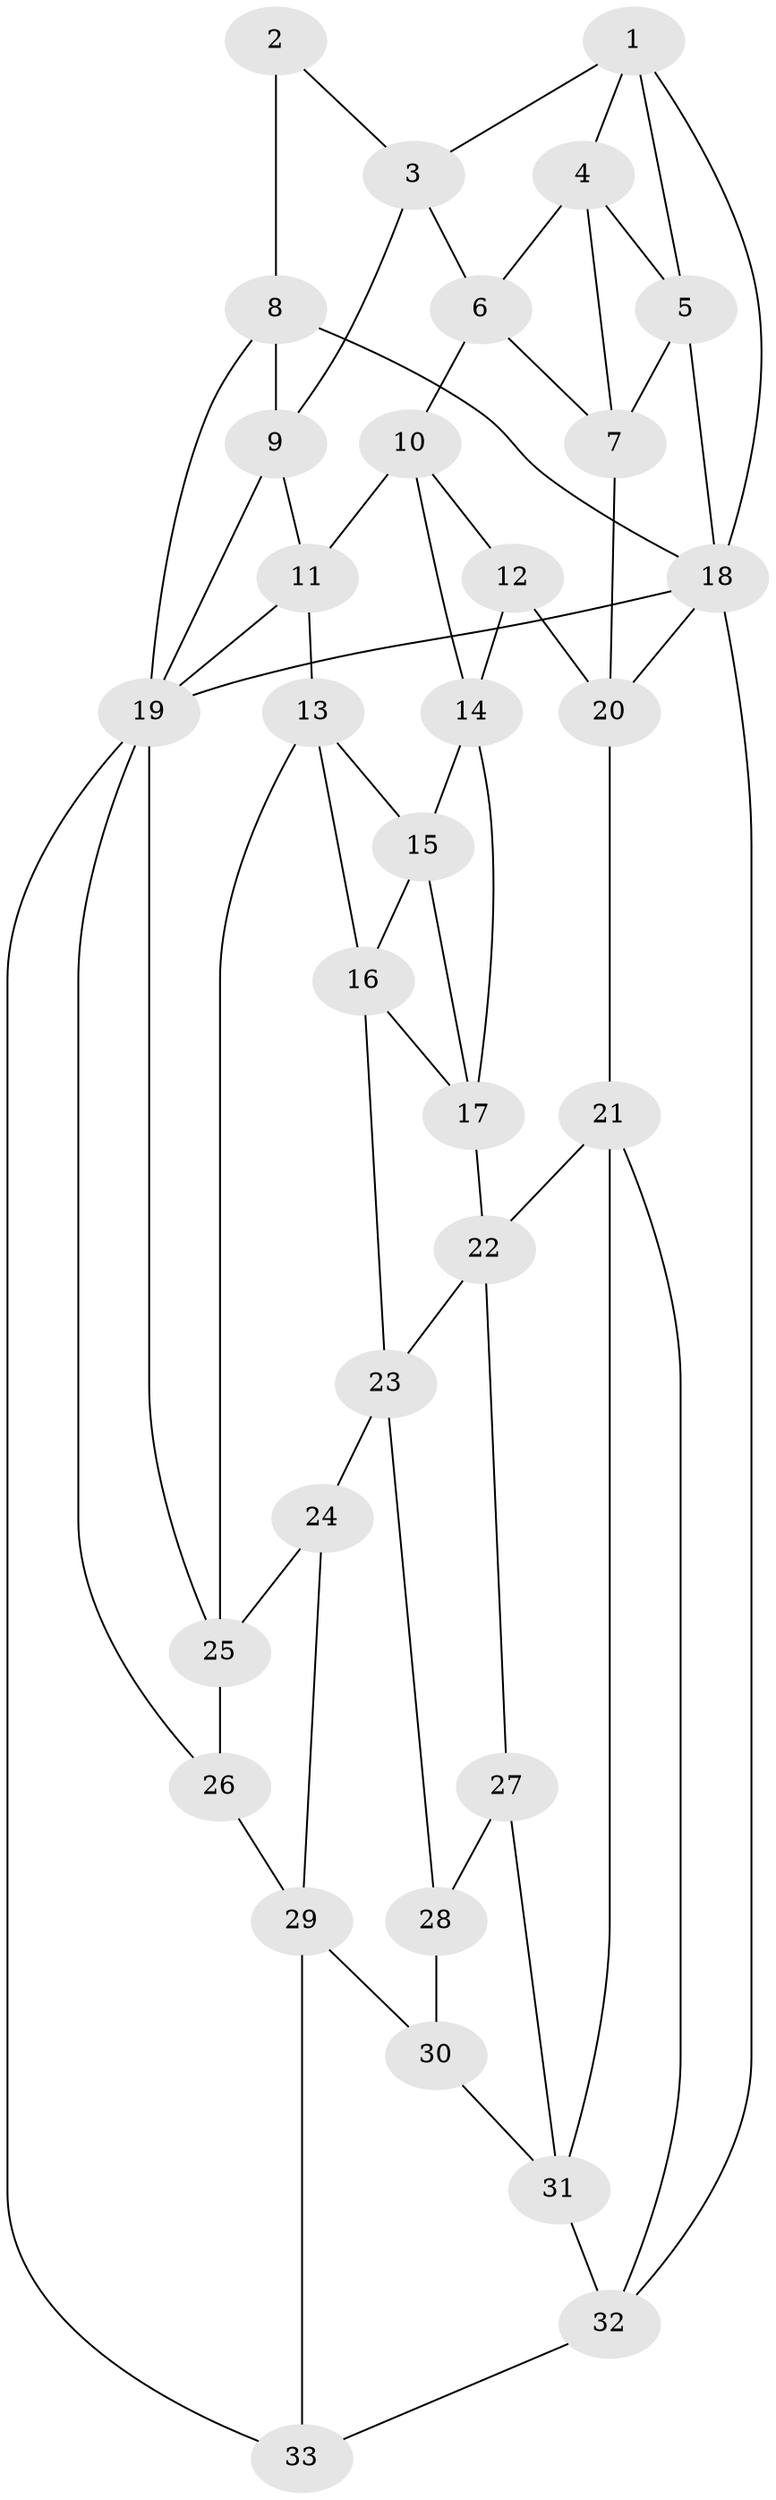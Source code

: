 // original degree distribution, {3: 0.03076923076923077, 4: 0.26153846153846155, 6: 0.2153846153846154, 5: 0.49230769230769234}
// Generated by graph-tools (version 1.1) at 2025/27/03/09/25 03:27:12]
// undirected, 33 vertices, 64 edges
graph export_dot {
graph [start="1"]
  node [color=gray90,style=filled];
  1;
  2;
  3;
  4;
  5;
  6;
  7;
  8;
  9;
  10;
  11;
  12;
  13;
  14;
  15;
  16;
  17;
  18;
  19;
  20;
  21;
  22;
  23;
  24;
  25;
  26;
  27;
  28;
  29;
  30;
  31;
  32;
  33;
  1 -- 3 [weight=1.0];
  1 -- 4 [weight=1.0];
  1 -- 5 [weight=1.0];
  1 -- 18 [weight=1.0];
  2 -- 3 [weight=1.0];
  2 -- 8 [weight=2.0];
  3 -- 6 [weight=1.0];
  3 -- 9 [weight=1.0];
  4 -- 5 [weight=1.0];
  4 -- 6 [weight=1.0];
  4 -- 7 [weight=1.0];
  5 -- 7 [weight=1.0];
  5 -- 18 [weight=1.0];
  6 -- 7 [weight=1.0];
  6 -- 10 [weight=1.0];
  7 -- 20 [weight=1.0];
  8 -- 9 [weight=1.0];
  8 -- 18 [weight=1.0];
  8 -- 19 [weight=1.0];
  9 -- 11 [weight=1.0];
  9 -- 19 [weight=1.0];
  10 -- 11 [weight=1.0];
  10 -- 12 [weight=1.0];
  10 -- 14 [weight=1.0];
  11 -- 13 [weight=1.0];
  11 -- 19 [weight=1.0];
  12 -- 14 [weight=1.0];
  12 -- 20 [weight=2.0];
  13 -- 15 [weight=1.0];
  13 -- 16 [weight=1.0];
  13 -- 25 [weight=1.0];
  14 -- 15 [weight=1.0];
  14 -- 17 [weight=1.0];
  15 -- 16 [weight=1.0];
  15 -- 17 [weight=1.0];
  16 -- 17 [weight=1.0];
  16 -- 23 [weight=1.0];
  17 -- 22 [weight=1.0];
  18 -- 19 [weight=1.0];
  18 -- 20 [weight=1.0];
  18 -- 32 [weight=1.0];
  19 -- 25 [weight=1.0];
  19 -- 26 [weight=1.0];
  19 -- 33 [weight=1.0];
  20 -- 21 [weight=1.0];
  21 -- 22 [weight=1.0];
  21 -- 31 [weight=1.0];
  21 -- 32 [weight=1.0];
  22 -- 23 [weight=1.0];
  22 -- 27 [weight=1.0];
  23 -- 24 [weight=1.0];
  23 -- 28 [weight=1.0];
  24 -- 25 [weight=1.0];
  24 -- 29 [weight=1.0];
  25 -- 26 [weight=1.0];
  26 -- 29 [weight=1.0];
  27 -- 28 [weight=1.0];
  27 -- 31 [weight=1.0];
  28 -- 30 [weight=2.0];
  29 -- 30 [weight=1.0];
  29 -- 33 [weight=1.0];
  30 -- 31 [weight=1.0];
  31 -- 32 [weight=1.0];
  32 -- 33 [weight=1.0];
}
